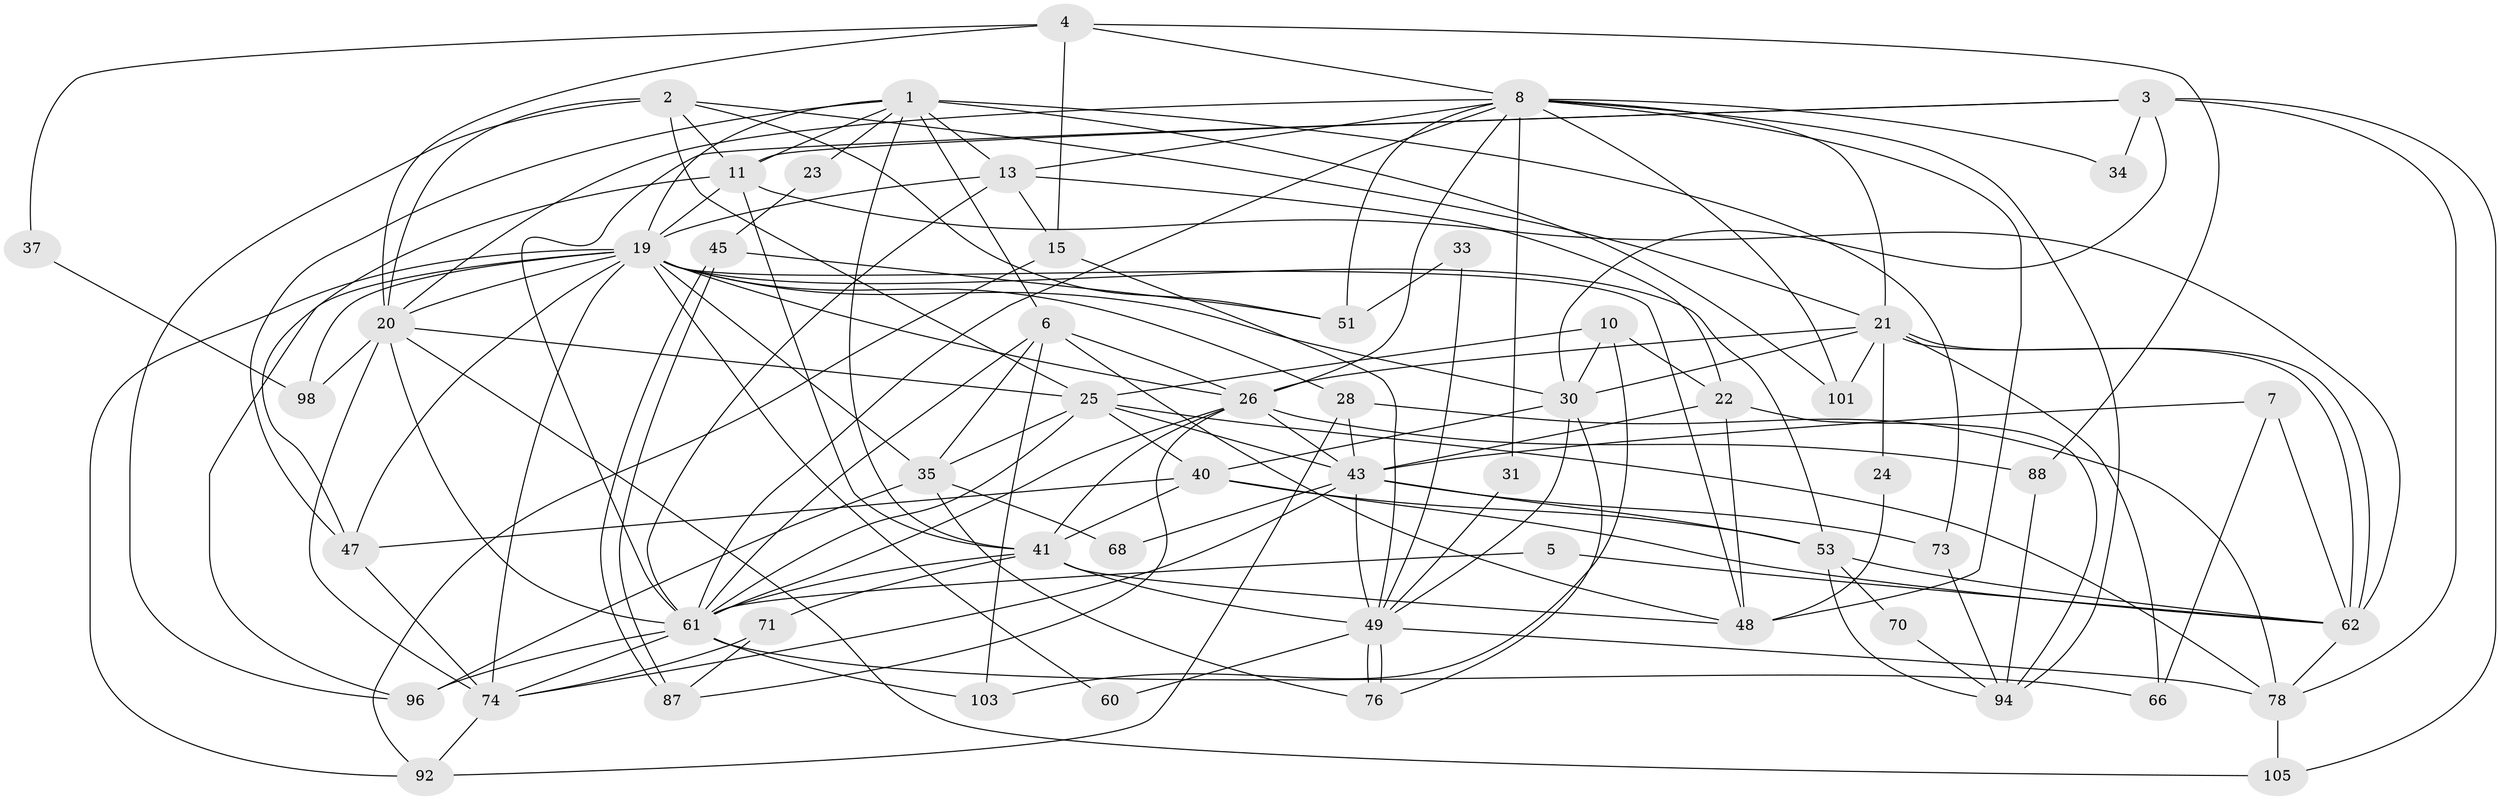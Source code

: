 // original degree distribution, {3: 0.23893805309734514, 2: 0.17699115044247787, 5: 0.1592920353982301, 7: 0.07964601769911504, 4: 0.24778761061946902, 6: 0.09734513274336283}
// Generated by graph-tools (version 1.1) at 2025/15/03/09/25 04:15:17]
// undirected, 56 vertices, 150 edges
graph export_dot {
graph [start="1"]
  node [color=gray90,style=filled];
  1 [super="+82+16"];
  2 [super="+17"];
  3 [super="+46"];
  4;
  5;
  6 [super="+91+81+42"];
  7;
  8 [super="+9+36+56"];
  10 [super="+14"];
  11 [super="+12"];
  13 [super="+18"];
  15;
  19 [super="+54+75+32"];
  20 [super="+57"];
  21 [super="+83+77+29"];
  22 [super="+64"];
  23;
  24;
  25 [super="+27+39+99"];
  26 [super="+52+38"];
  28;
  30 [super="+85"];
  31;
  33;
  34;
  35 [super="+44"];
  37;
  40;
  41 [super="+109+67"];
  43 [super="+63+95"];
  45;
  47 [super="+106"];
  48 [super="+112"];
  49 [super="+113"];
  51;
  53 [super="+72"];
  60;
  61 [super="+97+111"];
  62 [super="+89"];
  66;
  68;
  70;
  71;
  73;
  74 [super="+110"];
  76;
  78 [super="+100"];
  87;
  88;
  92;
  94;
  96;
  98;
  101;
  103;
  105;
  1 -- 101;
  1 -- 23;
  1 -- 73;
  1 -- 13;
  1 -- 6;
  1 -- 41;
  1 -- 11;
  1 -- 47;
  1 -- 19;
  2 -- 96;
  2 -- 51;
  2 -- 11;
  2 -- 25;
  2 -- 20;
  2 -- 21;
  3 -- 78;
  3 -- 34;
  3 -- 105;
  3 -- 11;
  3 -- 61;
  3 -- 30;
  4 -- 15;
  4 -- 37;
  4 -- 88;
  4 -- 8;
  4 -- 20;
  5 -- 61;
  5 -- 62;
  6 -- 103;
  6 -- 48;
  6 -- 26;
  6 -- 61;
  6 -- 35;
  7 -- 66;
  7 -- 62;
  7 -- 43;
  8 -- 51;
  8 -- 13;
  8 -- 34;
  8 -- 101 [weight=2];
  8 -- 21;
  8 -- 94;
  8 -- 31;
  8 -- 20;
  8 -- 26;
  8 -- 61;
  8 -- 48;
  10 -- 103;
  10 -- 22;
  10 -- 25;
  10 -- 30;
  11 -- 62;
  11 -- 41;
  11 -- 47;
  11 -- 19;
  13 -- 22;
  13 -- 15;
  13 -- 61;
  13 -- 19;
  15 -- 92;
  15 -- 49;
  19 -- 92;
  19 -- 96;
  19 -- 98;
  19 -- 47;
  19 -- 20 [weight=3];
  19 -- 53;
  19 -- 26 [weight=3];
  19 -- 48;
  19 -- 74 [weight=2];
  19 -- 28;
  19 -- 60;
  19 -- 30 [weight=2];
  19 -- 35;
  20 -- 98;
  20 -- 105;
  20 -- 25;
  20 -- 61;
  20 -- 74 [weight=2];
  21 -- 62 [weight=3];
  21 -- 62;
  21 -- 66;
  21 -- 24;
  21 -- 101;
  21 -- 26;
  21 -- 30;
  22 -- 94;
  22 -- 48;
  22 -- 43;
  23 -- 45;
  24 -- 48;
  25 -- 43;
  25 -- 78;
  25 -- 40;
  25 -- 61;
  25 -- 35;
  26 -- 43;
  26 -- 88;
  26 -- 41;
  26 -- 87;
  26 -- 61;
  28 -- 92;
  28 -- 78;
  28 -- 43;
  30 -- 76;
  30 -- 49;
  30 -- 40;
  31 -- 49;
  33 -- 51;
  33 -- 49;
  35 -- 96;
  35 -- 68;
  35 -- 76;
  37 -- 98;
  40 -- 47;
  40 -- 53;
  40 -- 41;
  40 -- 62;
  41 -- 48;
  41 -- 49 [weight=2];
  41 -- 71 [weight=2];
  41 -- 61;
  43 -- 49;
  43 -- 68;
  43 -- 53;
  43 -- 73;
  43 -- 74;
  45 -- 51;
  45 -- 87;
  45 -- 87;
  47 -- 74;
  49 -- 76;
  49 -- 76;
  49 -- 60;
  49 -- 78;
  53 -- 94;
  53 -- 70;
  53 -- 62;
  61 -- 66;
  61 -- 96;
  61 -- 103;
  61 -- 74;
  62 -- 78;
  70 -- 94;
  71 -- 87;
  71 -- 74;
  73 -- 94;
  74 -- 92;
  78 -- 105;
  88 -- 94;
}
